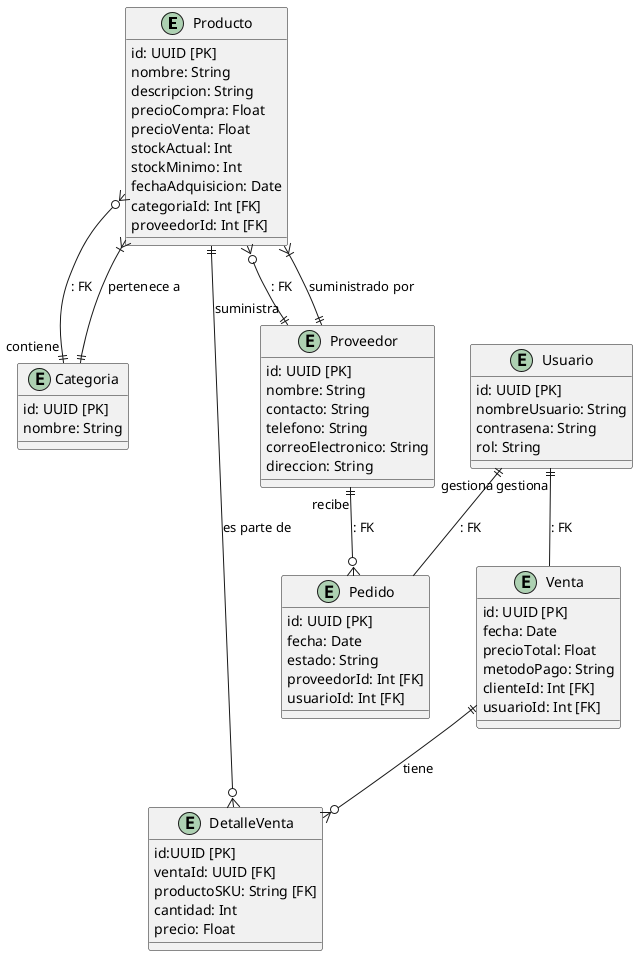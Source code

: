 @startuml

' Define entities and attributes with primary keys (PK) and foreign keys (FK)
entity Producto {
  id: UUID [PK]
  nombre: String
  descripcion: String
  precioCompra: Float
  precioVenta: Float
  stockActual: Int
  stockMinimo: Int
  fechaAdquisicion: Date
  categoriaId: Int [FK]
  proveedorId: Int [FK]
}

entity Categoria {
  id: UUID [PK]
  nombre: String
}

entity Proveedor {
  id: UUID [PK]
  nombre: String
  contacto: String
  telefono: String
  correoElectronico: String
  direccion: String
}



entity Venta {
  id: UUID [PK]
  fecha: Date
  precioTotal: Float
  metodoPago: String
  clienteId: Int [FK]
  usuarioId: Int [FK]
}

entity Pedido {
  id: UUID [PK]
  fecha: Date
  estado: String
  proveedorId: Int [FK]
  usuarioId: Int [FK]
}

entity DetalleVenta {
  id:UUID [PK]
  ventaId: UUID [FK]
  productoSKU: String [FK]
  cantidad: Int
  precio: Float
}


entity Usuario {
  id: UUID [PK]
  nombreUsuario: String
  contrasena: String
  rol: String
}

' Define relationships with foreign keys
Producto }|--|| Categoria : "pertenece a"
Categoria ||--o{ Producto : "contiene" : FK
Producto }|--|| Proveedor : "suministrado por"
Proveedor ||--o{ Producto : "suministra" : FK
Venta ||--o{ DetalleVenta : "tiene"
Producto ||--o{ DetalleVenta : "es parte de"
Proveedor ||--o{ Pedido : "recibe" : FK
Usuario ||-- Venta : "gestiona" : FK
Usuario ||-- Pedido : "gestiona" : FK

@enduml
